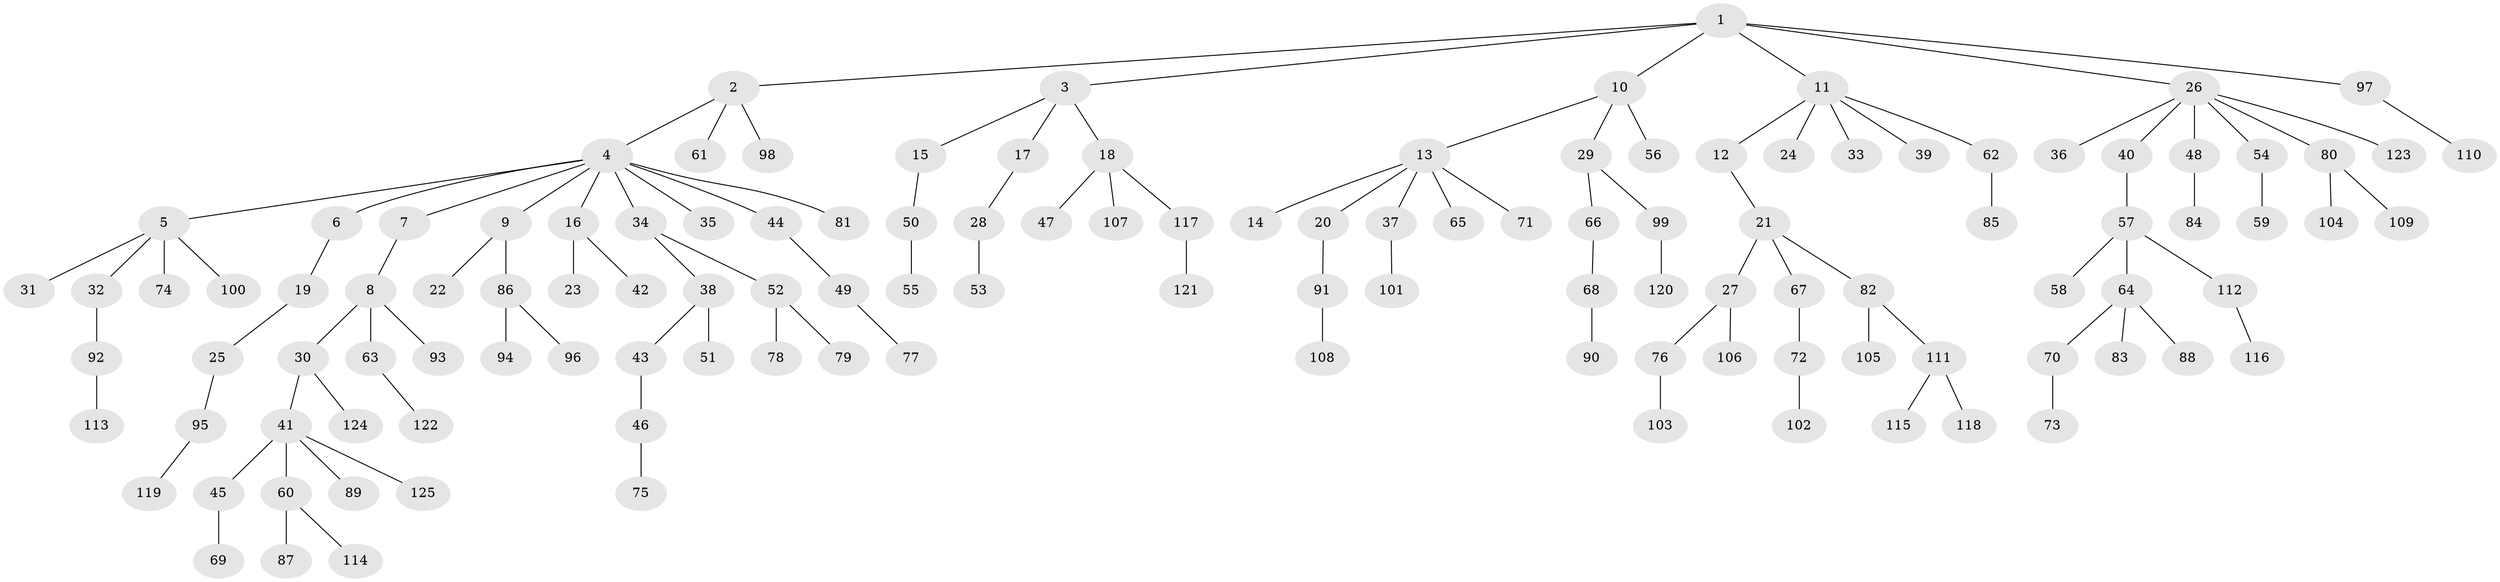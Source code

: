 // coarse degree distribution, {7: 0.0196078431372549, 2: 0.43137254901960786, 4: 0.058823529411764705, 5: 0.0196078431372549, 3: 0.0784313725490196, 1: 0.39215686274509803}
// Generated by graph-tools (version 1.1) at 2025/51/03/04/25 22:51:27]
// undirected, 125 vertices, 124 edges
graph export_dot {
  node [color=gray90,style=filled];
  1;
  2;
  3;
  4;
  5;
  6;
  7;
  8;
  9;
  10;
  11;
  12;
  13;
  14;
  15;
  16;
  17;
  18;
  19;
  20;
  21;
  22;
  23;
  24;
  25;
  26;
  27;
  28;
  29;
  30;
  31;
  32;
  33;
  34;
  35;
  36;
  37;
  38;
  39;
  40;
  41;
  42;
  43;
  44;
  45;
  46;
  47;
  48;
  49;
  50;
  51;
  52;
  53;
  54;
  55;
  56;
  57;
  58;
  59;
  60;
  61;
  62;
  63;
  64;
  65;
  66;
  67;
  68;
  69;
  70;
  71;
  72;
  73;
  74;
  75;
  76;
  77;
  78;
  79;
  80;
  81;
  82;
  83;
  84;
  85;
  86;
  87;
  88;
  89;
  90;
  91;
  92;
  93;
  94;
  95;
  96;
  97;
  98;
  99;
  100;
  101;
  102;
  103;
  104;
  105;
  106;
  107;
  108;
  109;
  110;
  111;
  112;
  113;
  114;
  115;
  116;
  117;
  118;
  119;
  120;
  121;
  122;
  123;
  124;
  125;
  1 -- 2;
  1 -- 3;
  1 -- 10;
  1 -- 11;
  1 -- 26;
  1 -- 97;
  2 -- 4;
  2 -- 61;
  2 -- 98;
  3 -- 15;
  3 -- 17;
  3 -- 18;
  4 -- 5;
  4 -- 6;
  4 -- 7;
  4 -- 9;
  4 -- 16;
  4 -- 34;
  4 -- 35;
  4 -- 44;
  4 -- 81;
  5 -- 31;
  5 -- 32;
  5 -- 74;
  5 -- 100;
  6 -- 19;
  7 -- 8;
  8 -- 30;
  8 -- 63;
  8 -- 93;
  9 -- 22;
  9 -- 86;
  10 -- 13;
  10 -- 29;
  10 -- 56;
  11 -- 12;
  11 -- 24;
  11 -- 33;
  11 -- 39;
  11 -- 62;
  12 -- 21;
  13 -- 14;
  13 -- 20;
  13 -- 37;
  13 -- 65;
  13 -- 71;
  15 -- 50;
  16 -- 23;
  16 -- 42;
  17 -- 28;
  18 -- 47;
  18 -- 107;
  18 -- 117;
  19 -- 25;
  20 -- 91;
  21 -- 27;
  21 -- 67;
  21 -- 82;
  25 -- 95;
  26 -- 36;
  26 -- 40;
  26 -- 48;
  26 -- 54;
  26 -- 80;
  26 -- 123;
  27 -- 76;
  27 -- 106;
  28 -- 53;
  29 -- 66;
  29 -- 99;
  30 -- 41;
  30 -- 124;
  32 -- 92;
  34 -- 38;
  34 -- 52;
  37 -- 101;
  38 -- 43;
  38 -- 51;
  40 -- 57;
  41 -- 45;
  41 -- 60;
  41 -- 89;
  41 -- 125;
  43 -- 46;
  44 -- 49;
  45 -- 69;
  46 -- 75;
  48 -- 84;
  49 -- 77;
  50 -- 55;
  52 -- 78;
  52 -- 79;
  54 -- 59;
  57 -- 58;
  57 -- 64;
  57 -- 112;
  60 -- 87;
  60 -- 114;
  62 -- 85;
  63 -- 122;
  64 -- 70;
  64 -- 83;
  64 -- 88;
  66 -- 68;
  67 -- 72;
  68 -- 90;
  70 -- 73;
  72 -- 102;
  76 -- 103;
  80 -- 104;
  80 -- 109;
  82 -- 105;
  82 -- 111;
  86 -- 94;
  86 -- 96;
  91 -- 108;
  92 -- 113;
  95 -- 119;
  97 -- 110;
  99 -- 120;
  111 -- 115;
  111 -- 118;
  112 -- 116;
  117 -- 121;
}
